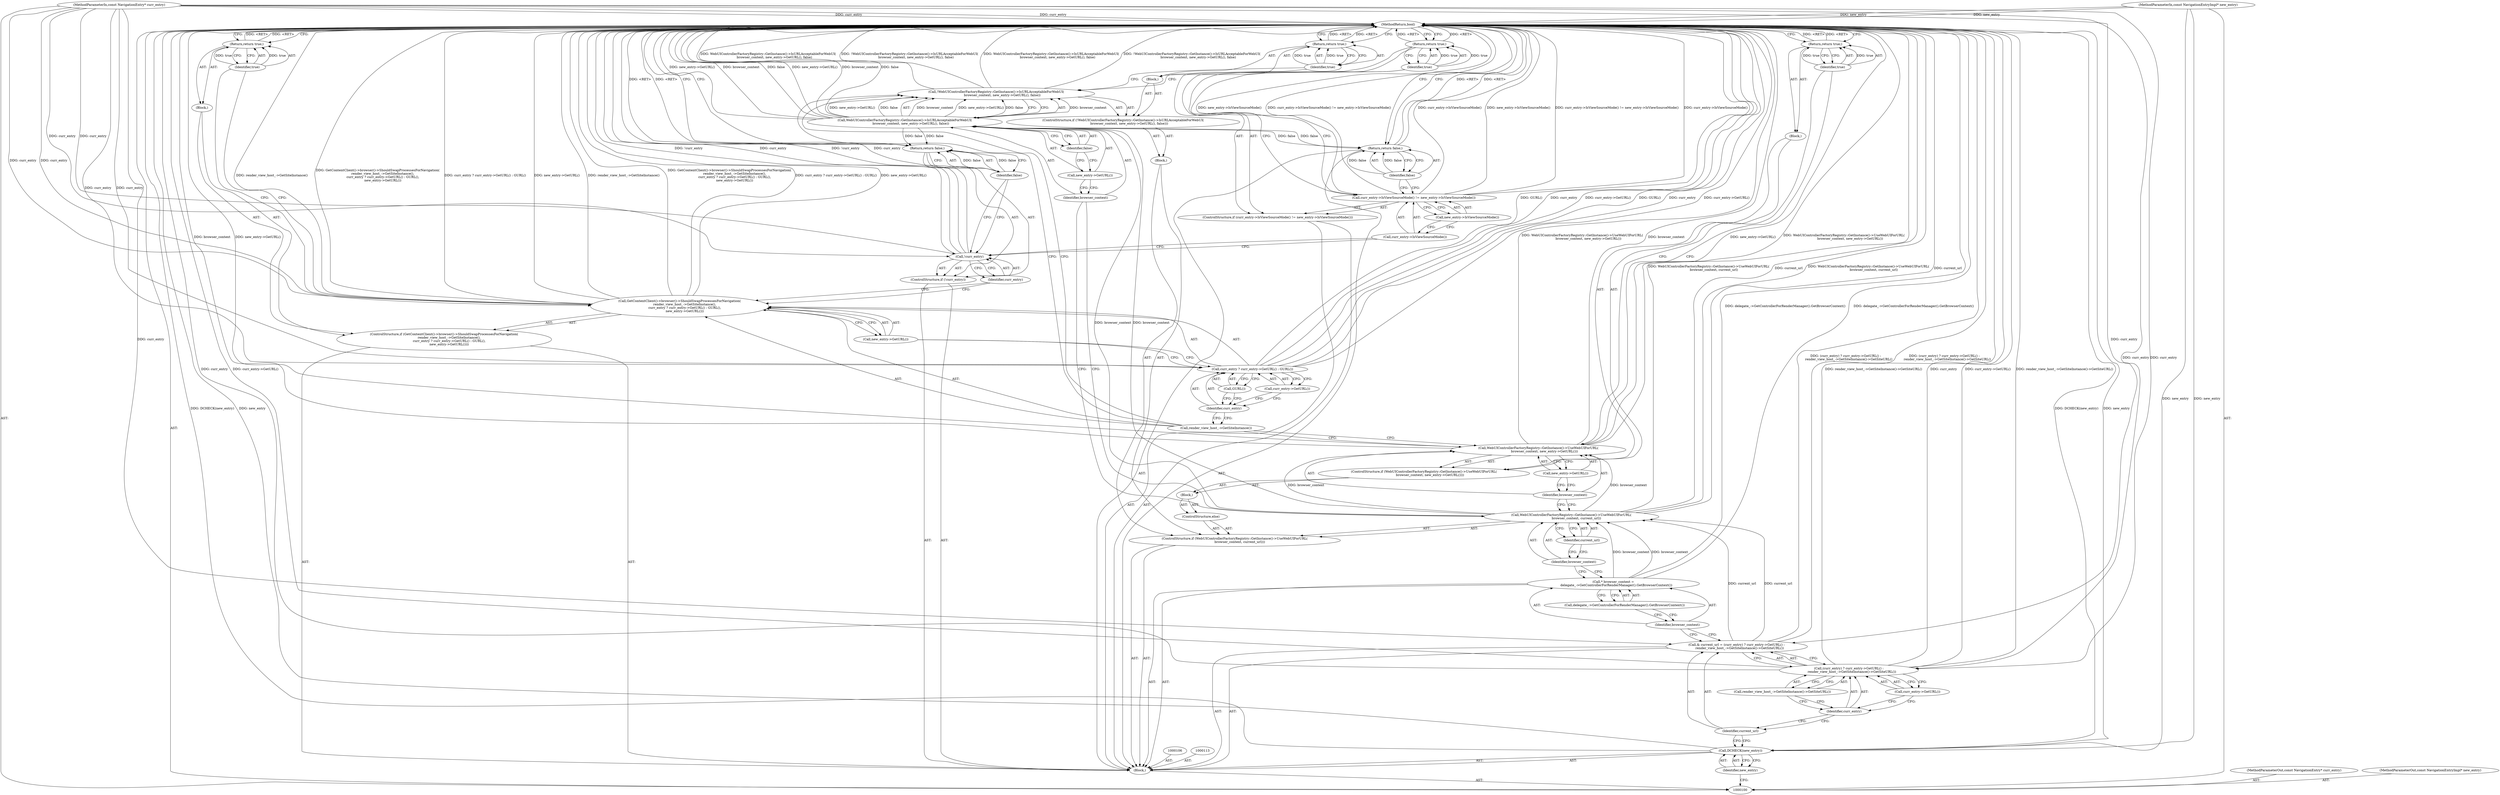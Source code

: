 digraph "0_Chrome_e9841fbdaf41b4a2baaa413f94d5c0197f9261f4_0" {
"1000164" [label="(MethodReturn,bool)"];
"1000116" [label="(Call,delegate_->GetControllerForRenderManager().GetBrowserContext())"];
"1000117" [label="(ControlStructure,if (WebUIControllerFactoryRegistry::GetInstance()->UseWebUIForURL(\n          browser_context, current_url)))"];
"1000118" [label="(Call,WebUIControllerFactoryRegistry::GetInstance()->UseWebUIForURL(\n          browser_context, current_url))"];
"1000119" [label="(Identifier,browser_context)"];
"1000120" [label="(Identifier,current_url)"];
"1000121" [label="(Block,)"];
"1000122" [label="(ControlStructure,if (!WebUIControllerFactoryRegistry::GetInstance()->IsURLAcceptableForWebUI(\n            browser_context, new_entry->GetURL(), false)))"];
"1000123" [label="(Call,!WebUIControllerFactoryRegistry::GetInstance()->IsURLAcceptableForWebUI(\n            browser_context, new_entry->GetURL(), false))"];
"1000124" [label="(Call,WebUIControllerFactoryRegistry::GetInstance()->IsURLAcceptableForWebUI(\n            browser_context, new_entry->GetURL(), false))"];
"1000125" [label="(Identifier,browser_context)"];
"1000126" [label="(Call,new_entry->GetURL())"];
"1000127" [label="(Identifier,false)"];
"1000128" [label="(Block,)"];
"1000130" [label="(Identifier,true)"];
"1000129" [label="(Return,return true;)"];
"1000131" [label="(ControlStructure,else)"];
"1000132" [label="(Block,)"];
"1000133" [label="(ControlStructure,if (WebUIControllerFactoryRegistry::GetInstance()->UseWebUIForURL(\n            browser_context, new_entry->GetURL())))"];
"1000134" [label="(Call,WebUIControllerFactoryRegistry::GetInstance()->UseWebUIForURL(\n            browser_context, new_entry->GetURL()))"];
"1000135" [label="(Identifier,browser_context)"];
"1000136" [label="(Call,new_entry->GetURL())"];
"1000137" [label="(Block,)"];
"1000101" [label="(MethodParameterIn,const NavigationEntry* curr_entry)"];
"1000238" [label="(MethodParameterOut,const NavigationEntry* curr_entry)"];
"1000139" [label="(Identifier,true)"];
"1000138" [label="(Return,return true;)"];
"1000140" [label="(ControlStructure,if (GetContentClient()->browser()->ShouldSwapProcessesForNavigation(\n          render_view_host_->GetSiteInstance(),\n          curr_entry ? curr_entry->GetURL() : GURL(),\n          new_entry->GetURL())))"];
"1000141" [label="(Call,GetContentClient()->browser()->ShouldSwapProcessesForNavigation(\n          render_view_host_->GetSiteInstance(),\n          curr_entry ? curr_entry->GetURL() : GURL(),\n          new_entry->GetURL()))"];
"1000142" [label="(Call,render_view_host_->GetSiteInstance())"];
"1000143" [label="(Call,curr_entry ? curr_entry->GetURL() : GURL())"];
"1000144" [label="(Identifier,curr_entry)"];
"1000145" [label="(Call,curr_entry->GetURL())"];
"1000146" [label="(Call,GURL())"];
"1000147" [label="(Call,new_entry->GetURL())"];
"1000148" [label="(Block,)"];
"1000150" [label="(Identifier,true)"];
"1000149" [label="(Return,return true;)"];
"1000102" [label="(MethodParameterIn,const NavigationEntryImpl* new_entry)"];
"1000239" [label="(MethodParameterOut,const NavigationEntryImpl* new_entry)"];
"1000103" [label="(Block,)"];
"1000151" [label="(ControlStructure,if (!curr_entry))"];
"1000152" [label="(Call,!curr_entry)"];
"1000153" [label="(Identifier,curr_entry)"];
"1000155" [label="(Identifier,false)"];
"1000154" [label="(Return,return false;)"];
"1000156" [label="(ControlStructure,if (curr_entry->IsViewSourceMode() != new_entry->IsViewSourceMode()))"];
"1000159" [label="(Call,new_entry->IsViewSourceMode())"];
"1000157" [label="(Call,curr_entry->IsViewSourceMode() != new_entry->IsViewSourceMode())"];
"1000158" [label="(Call,curr_entry->IsViewSourceMode())"];
"1000161" [label="(Identifier,true)"];
"1000160" [label="(Return,return true;)"];
"1000162" [label="(Return,return false;)"];
"1000163" [label="(Identifier,false)"];
"1000104" [label="(Call,DCHECK(new_entry))"];
"1000105" [label="(Identifier,new_entry)"];
"1000107" [label="(Call,& current_url = (curr_entry) ? curr_entry->GetURL() :\n      render_view_host_->GetSiteInstance()->GetSiteURL())"];
"1000108" [label="(Identifier,current_url)"];
"1000109" [label="(Call,(curr_entry) ? curr_entry->GetURL() :\n      render_view_host_->GetSiteInstance()->GetSiteURL())"];
"1000110" [label="(Identifier,curr_entry)"];
"1000111" [label="(Call,curr_entry->GetURL())"];
"1000112" [label="(Call,render_view_host_->GetSiteInstance()->GetSiteURL())"];
"1000114" [label="(Call,* browser_context =\n      delegate_->GetControllerForRenderManager().GetBrowserContext())"];
"1000115" [label="(Identifier,browser_context)"];
"1000164" -> "1000100"  [label="AST: "];
"1000164" -> "1000129"  [label="CFG: "];
"1000164" -> "1000138"  [label="CFG: "];
"1000164" -> "1000149"  [label="CFG: "];
"1000164" -> "1000154"  [label="CFG: "];
"1000164" -> "1000160"  [label="CFG: "];
"1000164" -> "1000162"  [label="CFG: "];
"1000162" -> "1000164"  [label="DDG: <RET>"];
"1000129" -> "1000164"  [label="DDG: <RET>"];
"1000149" -> "1000164"  [label="DDG: <RET>"];
"1000160" -> "1000164"  [label="DDG: <RET>"];
"1000138" -> "1000164"  [label="DDG: <RET>"];
"1000157" -> "1000164"  [label="DDG: new_entry->IsViewSourceMode()"];
"1000157" -> "1000164"  [label="DDG: curr_entry->IsViewSourceMode() != new_entry->IsViewSourceMode()"];
"1000157" -> "1000164"  [label="DDG: curr_entry->IsViewSourceMode()"];
"1000124" -> "1000164"  [label="DDG: new_entry->GetURL()"];
"1000124" -> "1000164"  [label="DDG: browser_context"];
"1000124" -> "1000164"  [label="DDG: false"];
"1000141" -> "1000164"  [label="DDG: render_view_host_->GetSiteInstance()"];
"1000141" -> "1000164"  [label="DDG: GetContentClient()->browser()->ShouldSwapProcessesForNavigation(\n          render_view_host_->GetSiteInstance(),\n          curr_entry ? curr_entry->GetURL() : GURL(),\n          new_entry->GetURL())"];
"1000141" -> "1000164"  [label="DDG: curr_entry ? curr_entry->GetURL() : GURL()"];
"1000141" -> "1000164"  [label="DDG: new_entry->GetURL()"];
"1000104" -> "1000164"  [label="DDG: DCHECK(new_entry)"];
"1000104" -> "1000164"  [label="DDG: new_entry"];
"1000152" -> "1000164"  [label="DDG: !curr_entry"];
"1000152" -> "1000164"  [label="DDG: curr_entry"];
"1000118" -> "1000164"  [label="DDG: WebUIControllerFactoryRegistry::GetInstance()->UseWebUIForURL(\n          browser_context, current_url)"];
"1000118" -> "1000164"  [label="DDG: current_url"];
"1000143" -> "1000164"  [label="DDG: GURL()"];
"1000143" -> "1000164"  [label="DDG: curr_entry"];
"1000143" -> "1000164"  [label="DDG: curr_entry->GetURL()"];
"1000107" -> "1000164"  [label="DDG: (curr_entry) ? curr_entry->GetURL() :\n      render_view_host_->GetSiteInstance()->GetSiteURL()"];
"1000123" -> "1000164"  [label="DDG: WebUIControllerFactoryRegistry::GetInstance()->IsURLAcceptableForWebUI(\n            browser_context, new_entry->GetURL(), false)"];
"1000123" -> "1000164"  [label="DDG: !WebUIControllerFactoryRegistry::GetInstance()->IsURLAcceptableForWebUI(\n            browser_context, new_entry->GetURL(), false)"];
"1000134" -> "1000164"  [label="DDG: WebUIControllerFactoryRegistry::GetInstance()->UseWebUIForURL(\n            browser_context, new_entry->GetURL())"];
"1000134" -> "1000164"  [label="DDG: browser_context"];
"1000134" -> "1000164"  [label="DDG: new_entry->GetURL()"];
"1000102" -> "1000164"  [label="DDG: new_entry"];
"1000109" -> "1000164"  [label="DDG: render_view_host_->GetSiteInstance()->GetSiteURL()"];
"1000109" -> "1000164"  [label="DDG: curr_entry"];
"1000109" -> "1000164"  [label="DDG: curr_entry->GetURL()"];
"1000101" -> "1000164"  [label="DDG: curr_entry"];
"1000114" -> "1000164"  [label="DDG: delegate_->GetControllerForRenderManager().GetBrowserContext()"];
"1000154" -> "1000164"  [label="DDG: <RET>"];
"1000116" -> "1000114"  [label="AST: "];
"1000116" -> "1000115"  [label="CFG: "];
"1000114" -> "1000116"  [label="CFG: "];
"1000117" -> "1000103"  [label="AST: "];
"1000118" -> "1000117"  [label="AST: "];
"1000121" -> "1000117"  [label="AST: "];
"1000131" -> "1000117"  [label="AST: "];
"1000118" -> "1000117"  [label="AST: "];
"1000118" -> "1000120"  [label="CFG: "];
"1000119" -> "1000118"  [label="AST: "];
"1000120" -> "1000118"  [label="AST: "];
"1000125" -> "1000118"  [label="CFG: "];
"1000135" -> "1000118"  [label="CFG: "];
"1000118" -> "1000164"  [label="DDG: WebUIControllerFactoryRegistry::GetInstance()->UseWebUIForURL(\n          browser_context, current_url)"];
"1000118" -> "1000164"  [label="DDG: current_url"];
"1000114" -> "1000118"  [label="DDG: browser_context"];
"1000107" -> "1000118"  [label="DDG: current_url"];
"1000118" -> "1000124"  [label="DDG: browser_context"];
"1000118" -> "1000134"  [label="DDG: browser_context"];
"1000119" -> "1000118"  [label="AST: "];
"1000119" -> "1000114"  [label="CFG: "];
"1000120" -> "1000119"  [label="CFG: "];
"1000120" -> "1000118"  [label="AST: "];
"1000120" -> "1000119"  [label="CFG: "];
"1000118" -> "1000120"  [label="CFG: "];
"1000121" -> "1000117"  [label="AST: "];
"1000122" -> "1000121"  [label="AST: "];
"1000122" -> "1000121"  [label="AST: "];
"1000123" -> "1000122"  [label="AST: "];
"1000128" -> "1000122"  [label="AST: "];
"1000123" -> "1000122"  [label="AST: "];
"1000123" -> "1000124"  [label="CFG: "];
"1000124" -> "1000123"  [label="AST: "];
"1000130" -> "1000123"  [label="CFG: "];
"1000142" -> "1000123"  [label="CFG: "];
"1000123" -> "1000164"  [label="DDG: WebUIControllerFactoryRegistry::GetInstance()->IsURLAcceptableForWebUI(\n            browser_context, new_entry->GetURL(), false)"];
"1000123" -> "1000164"  [label="DDG: !WebUIControllerFactoryRegistry::GetInstance()->IsURLAcceptableForWebUI(\n            browser_context, new_entry->GetURL(), false)"];
"1000124" -> "1000123"  [label="DDG: browser_context"];
"1000124" -> "1000123"  [label="DDG: new_entry->GetURL()"];
"1000124" -> "1000123"  [label="DDG: false"];
"1000124" -> "1000123"  [label="AST: "];
"1000124" -> "1000127"  [label="CFG: "];
"1000125" -> "1000124"  [label="AST: "];
"1000126" -> "1000124"  [label="AST: "];
"1000127" -> "1000124"  [label="AST: "];
"1000123" -> "1000124"  [label="CFG: "];
"1000124" -> "1000164"  [label="DDG: new_entry->GetURL()"];
"1000124" -> "1000164"  [label="DDG: browser_context"];
"1000124" -> "1000164"  [label="DDG: false"];
"1000124" -> "1000123"  [label="DDG: browser_context"];
"1000124" -> "1000123"  [label="DDG: new_entry->GetURL()"];
"1000124" -> "1000123"  [label="DDG: false"];
"1000118" -> "1000124"  [label="DDG: browser_context"];
"1000124" -> "1000154"  [label="DDG: false"];
"1000124" -> "1000162"  [label="DDG: false"];
"1000125" -> "1000124"  [label="AST: "];
"1000125" -> "1000118"  [label="CFG: "];
"1000126" -> "1000125"  [label="CFG: "];
"1000126" -> "1000124"  [label="AST: "];
"1000126" -> "1000125"  [label="CFG: "];
"1000127" -> "1000126"  [label="CFG: "];
"1000127" -> "1000124"  [label="AST: "];
"1000127" -> "1000126"  [label="CFG: "];
"1000124" -> "1000127"  [label="CFG: "];
"1000128" -> "1000122"  [label="AST: "];
"1000129" -> "1000128"  [label="AST: "];
"1000130" -> "1000129"  [label="AST: "];
"1000130" -> "1000123"  [label="CFG: "];
"1000129" -> "1000130"  [label="CFG: "];
"1000130" -> "1000129"  [label="DDG: true"];
"1000129" -> "1000128"  [label="AST: "];
"1000129" -> "1000130"  [label="CFG: "];
"1000130" -> "1000129"  [label="AST: "];
"1000164" -> "1000129"  [label="CFG: "];
"1000129" -> "1000164"  [label="DDG: <RET>"];
"1000130" -> "1000129"  [label="DDG: true"];
"1000131" -> "1000117"  [label="AST: "];
"1000132" -> "1000131"  [label="AST: "];
"1000132" -> "1000131"  [label="AST: "];
"1000133" -> "1000132"  [label="AST: "];
"1000133" -> "1000132"  [label="AST: "];
"1000134" -> "1000133"  [label="AST: "];
"1000137" -> "1000133"  [label="AST: "];
"1000134" -> "1000133"  [label="AST: "];
"1000134" -> "1000136"  [label="CFG: "];
"1000135" -> "1000134"  [label="AST: "];
"1000136" -> "1000134"  [label="AST: "];
"1000139" -> "1000134"  [label="CFG: "];
"1000142" -> "1000134"  [label="CFG: "];
"1000134" -> "1000164"  [label="DDG: WebUIControllerFactoryRegistry::GetInstance()->UseWebUIForURL(\n            browser_context, new_entry->GetURL())"];
"1000134" -> "1000164"  [label="DDG: browser_context"];
"1000134" -> "1000164"  [label="DDG: new_entry->GetURL()"];
"1000118" -> "1000134"  [label="DDG: browser_context"];
"1000135" -> "1000134"  [label="AST: "];
"1000135" -> "1000118"  [label="CFG: "];
"1000136" -> "1000135"  [label="CFG: "];
"1000136" -> "1000134"  [label="AST: "];
"1000136" -> "1000135"  [label="CFG: "];
"1000134" -> "1000136"  [label="CFG: "];
"1000137" -> "1000133"  [label="AST: "];
"1000138" -> "1000137"  [label="AST: "];
"1000101" -> "1000100"  [label="AST: "];
"1000101" -> "1000164"  [label="DDG: curr_entry"];
"1000101" -> "1000107"  [label="DDG: curr_entry"];
"1000101" -> "1000109"  [label="DDG: curr_entry"];
"1000101" -> "1000141"  [label="DDG: curr_entry"];
"1000101" -> "1000143"  [label="DDG: curr_entry"];
"1000101" -> "1000152"  [label="DDG: curr_entry"];
"1000238" -> "1000100"  [label="AST: "];
"1000139" -> "1000138"  [label="AST: "];
"1000139" -> "1000134"  [label="CFG: "];
"1000138" -> "1000139"  [label="CFG: "];
"1000139" -> "1000138"  [label="DDG: true"];
"1000138" -> "1000137"  [label="AST: "];
"1000138" -> "1000139"  [label="CFG: "];
"1000139" -> "1000138"  [label="AST: "];
"1000164" -> "1000138"  [label="CFG: "];
"1000138" -> "1000164"  [label="DDG: <RET>"];
"1000139" -> "1000138"  [label="DDG: true"];
"1000140" -> "1000103"  [label="AST: "];
"1000141" -> "1000140"  [label="AST: "];
"1000148" -> "1000140"  [label="AST: "];
"1000141" -> "1000140"  [label="AST: "];
"1000141" -> "1000147"  [label="CFG: "];
"1000142" -> "1000141"  [label="AST: "];
"1000143" -> "1000141"  [label="AST: "];
"1000147" -> "1000141"  [label="AST: "];
"1000150" -> "1000141"  [label="CFG: "];
"1000153" -> "1000141"  [label="CFG: "];
"1000141" -> "1000164"  [label="DDG: render_view_host_->GetSiteInstance()"];
"1000141" -> "1000164"  [label="DDG: GetContentClient()->browser()->ShouldSwapProcessesForNavigation(\n          render_view_host_->GetSiteInstance(),\n          curr_entry ? curr_entry->GetURL() : GURL(),\n          new_entry->GetURL())"];
"1000141" -> "1000164"  [label="DDG: curr_entry ? curr_entry->GetURL() : GURL()"];
"1000141" -> "1000164"  [label="DDG: new_entry->GetURL()"];
"1000101" -> "1000141"  [label="DDG: curr_entry"];
"1000142" -> "1000141"  [label="AST: "];
"1000142" -> "1000123"  [label="CFG: "];
"1000142" -> "1000134"  [label="CFG: "];
"1000144" -> "1000142"  [label="CFG: "];
"1000143" -> "1000141"  [label="AST: "];
"1000143" -> "1000145"  [label="CFG: "];
"1000143" -> "1000146"  [label="CFG: "];
"1000144" -> "1000143"  [label="AST: "];
"1000145" -> "1000143"  [label="AST: "];
"1000146" -> "1000143"  [label="AST: "];
"1000147" -> "1000143"  [label="CFG: "];
"1000143" -> "1000164"  [label="DDG: GURL()"];
"1000143" -> "1000164"  [label="DDG: curr_entry"];
"1000143" -> "1000164"  [label="DDG: curr_entry->GetURL()"];
"1000101" -> "1000143"  [label="DDG: curr_entry"];
"1000144" -> "1000143"  [label="AST: "];
"1000144" -> "1000142"  [label="CFG: "];
"1000145" -> "1000144"  [label="CFG: "];
"1000146" -> "1000144"  [label="CFG: "];
"1000145" -> "1000143"  [label="AST: "];
"1000145" -> "1000144"  [label="CFG: "];
"1000143" -> "1000145"  [label="CFG: "];
"1000146" -> "1000143"  [label="AST: "];
"1000146" -> "1000144"  [label="CFG: "];
"1000143" -> "1000146"  [label="CFG: "];
"1000147" -> "1000141"  [label="AST: "];
"1000147" -> "1000143"  [label="CFG: "];
"1000141" -> "1000147"  [label="CFG: "];
"1000148" -> "1000140"  [label="AST: "];
"1000149" -> "1000148"  [label="AST: "];
"1000150" -> "1000149"  [label="AST: "];
"1000150" -> "1000141"  [label="CFG: "];
"1000149" -> "1000150"  [label="CFG: "];
"1000150" -> "1000149"  [label="DDG: true"];
"1000149" -> "1000148"  [label="AST: "];
"1000149" -> "1000150"  [label="CFG: "];
"1000150" -> "1000149"  [label="AST: "];
"1000164" -> "1000149"  [label="CFG: "];
"1000149" -> "1000164"  [label="DDG: <RET>"];
"1000150" -> "1000149"  [label="DDG: true"];
"1000102" -> "1000100"  [label="AST: "];
"1000102" -> "1000164"  [label="DDG: new_entry"];
"1000102" -> "1000104"  [label="DDG: new_entry"];
"1000239" -> "1000100"  [label="AST: "];
"1000103" -> "1000100"  [label="AST: "];
"1000104" -> "1000103"  [label="AST: "];
"1000106" -> "1000103"  [label="AST: "];
"1000107" -> "1000103"  [label="AST: "];
"1000113" -> "1000103"  [label="AST: "];
"1000114" -> "1000103"  [label="AST: "];
"1000117" -> "1000103"  [label="AST: "];
"1000140" -> "1000103"  [label="AST: "];
"1000151" -> "1000103"  [label="AST: "];
"1000156" -> "1000103"  [label="AST: "];
"1000162" -> "1000103"  [label="AST: "];
"1000151" -> "1000103"  [label="AST: "];
"1000152" -> "1000151"  [label="AST: "];
"1000154" -> "1000151"  [label="AST: "];
"1000152" -> "1000151"  [label="AST: "];
"1000152" -> "1000153"  [label="CFG: "];
"1000153" -> "1000152"  [label="AST: "];
"1000155" -> "1000152"  [label="CFG: "];
"1000158" -> "1000152"  [label="CFG: "];
"1000152" -> "1000164"  [label="DDG: !curr_entry"];
"1000152" -> "1000164"  [label="DDG: curr_entry"];
"1000101" -> "1000152"  [label="DDG: curr_entry"];
"1000153" -> "1000152"  [label="AST: "];
"1000153" -> "1000141"  [label="CFG: "];
"1000152" -> "1000153"  [label="CFG: "];
"1000155" -> "1000154"  [label="AST: "];
"1000155" -> "1000152"  [label="CFG: "];
"1000154" -> "1000155"  [label="CFG: "];
"1000155" -> "1000154"  [label="DDG: false"];
"1000154" -> "1000151"  [label="AST: "];
"1000154" -> "1000155"  [label="CFG: "];
"1000155" -> "1000154"  [label="AST: "];
"1000164" -> "1000154"  [label="CFG: "];
"1000154" -> "1000164"  [label="DDG: <RET>"];
"1000155" -> "1000154"  [label="DDG: false"];
"1000124" -> "1000154"  [label="DDG: false"];
"1000156" -> "1000103"  [label="AST: "];
"1000157" -> "1000156"  [label="AST: "];
"1000160" -> "1000156"  [label="AST: "];
"1000159" -> "1000157"  [label="AST: "];
"1000159" -> "1000158"  [label="CFG: "];
"1000157" -> "1000159"  [label="CFG: "];
"1000157" -> "1000156"  [label="AST: "];
"1000157" -> "1000159"  [label="CFG: "];
"1000158" -> "1000157"  [label="AST: "];
"1000159" -> "1000157"  [label="AST: "];
"1000161" -> "1000157"  [label="CFG: "];
"1000163" -> "1000157"  [label="CFG: "];
"1000157" -> "1000164"  [label="DDG: new_entry->IsViewSourceMode()"];
"1000157" -> "1000164"  [label="DDG: curr_entry->IsViewSourceMode() != new_entry->IsViewSourceMode()"];
"1000157" -> "1000164"  [label="DDG: curr_entry->IsViewSourceMode()"];
"1000158" -> "1000157"  [label="AST: "];
"1000158" -> "1000152"  [label="CFG: "];
"1000159" -> "1000158"  [label="CFG: "];
"1000161" -> "1000160"  [label="AST: "];
"1000161" -> "1000157"  [label="CFG: "];
"1000160" -> "1000161"  [label="CFG: "];
"1000161" -> "1000160"  [label="DDG: true"];
"1000160" -> "1000156"  [label="AST: "];
"1000160" -> "1000161"  [label="CFG: "];
"1000161" -> "1000160"  [label="AST: "];
"1000164" -> "1000160"  [label="CFG: "];
"1000160" -> "1000164"  [label="DDG: <RET>"];
"1000161" -> "1000160"  [label="DDG: true"];
"1000162" -> "1000103"  [label="AST: "];
"1000162" -> "1000163"  [label="CFG: "];
"1000163" -> "1000162"  [label="AST: "];
"1000164" -> "1000162"  [label="CFG: "];
"1000162" -> "1000164"  [label="DDG: <RET>"];
"1000163" -> "1000162"  [label="DDG: false"];
"1000124" -> "1000162"  [label="DDG: false"];
"1000163" -> "1000162"  [label="AST: "];
"1000163" -> "1000157"  [label="CFG: "];
"1000162" -> "1000163"  [label="CFG: "];
"1000163" -> "1000162"  [label="DDG: false"];
"1000104" -> "1000103"  [label="AST: "];
"1000104" -> "1000105"  [label="CFG: "];
"1000105" -> "1000104"  [label="AST: "];
"1000108" -> "1000104"  [label="CFG: "];
"1000104" -> "1000164"  [label="DDG: DCHECK(new_entry)"];
"1000104" -> "1000164"  [label="DDG: new_entry"];
"1000102" -> "1000104"  [label="DDG: new_entry"];
"1000105" -> "1000104"  [label="AST: "];
"1000105" -> "1000100"  [label="CFG: "];
"1000104" -> "1000105"  [label="CFG: "];
"1000107" -> "1000103"  [label="AST: "];
"1000107" -> "1000109"  [label="CFG: "];
"1000108" -> "1000107"  [label="AST: "];
"1000109" -> "1000107"  [label="AST: "];
"1000115" -> "1000107"  [label="CFG: "];
"1000107" -> "1000164"  [label="DDG: (curr_entry) ? curr_entry->GetURL() :\n      render_view_host_->GetSiteInstance()->GetSiteURL()"];
"1000101" -> "1000107"  [label="DDG: curr_entry"];
"1000107" -> "1000118"  [label="DDG: current_url"];
"1000108" -> "1000107"  [label="AST: "];
"1000108" -> "1000104"  [label="CFG: "];
"1000110" -> "1000108"  [label="CFG: "];
"1000109" -> "1000107"  [label="AST: "];
"1000109" -> "1000111"  [label="CFG: "];
"1000109" -> "1000112"  [label="CFG: "];
"1000110" -> "1000109"  [label="AST: "];
"1000111" -> "1000109"  [label="AST: "];
"1000112" -> "1000109"  [label="AST: "];
"1000107" -> "1000109"  [label="CFG: "];
"1000109" -> "1000164"  [label="DDG: render_view_host_->GetSiteInstance()->GetSiteURL()"];
"1000109" -> "1000164"  [label="DDG: curr_entry"];
"1000109" -> "1000164"  [label="DDG: curr_entry->GetURL()"];
"1000101" -> "1000109"  [label="DDG: curr_entry"];
"1000110" -> "1000109"  [label="AST: "];
"1000110" -> "1000108"  [label="CFG: "];
"1000111" -> "1000110"  [label="CFG: "];
"1000112" -> "1000110"  [label="CFG: "];
"1000111" -> "1000109"  [label="AST: "];
"1000111" -> "1000110"  [label="CFG: "];
"1000109" -> "1000111"  [label="CFG: "];
"1000112" -> "1000109"  [label="AST: "];
"1000112" -> "1000110"  [label="CFG: "];
"1000109" -> "1000112"  [label="CFG: "];
"1000114" -> "1000103"  [label="AST: "];
"1000114" -> "1000116"  [label="CFG: "];
"1000115" -> "1000114"  [label="AST: "];
"1000116" -> "1000114"  [label="AST: "];
"1000119" -> "1000114"  [label="CFG: "];
"1000114" -> "1000164"  [label="DDG: delegate_->GetControllerForRenderManager().GetBrowserContext()"];
"1000114" -> "1000118"  [label="DDG: browser_context"];
"1000115" -> "1000114"  [label="AST: "];
"1000115" -> "1000107"  [label="CFG: "];
"1000116" -> "1000115"  [label="CFG: "];
}
